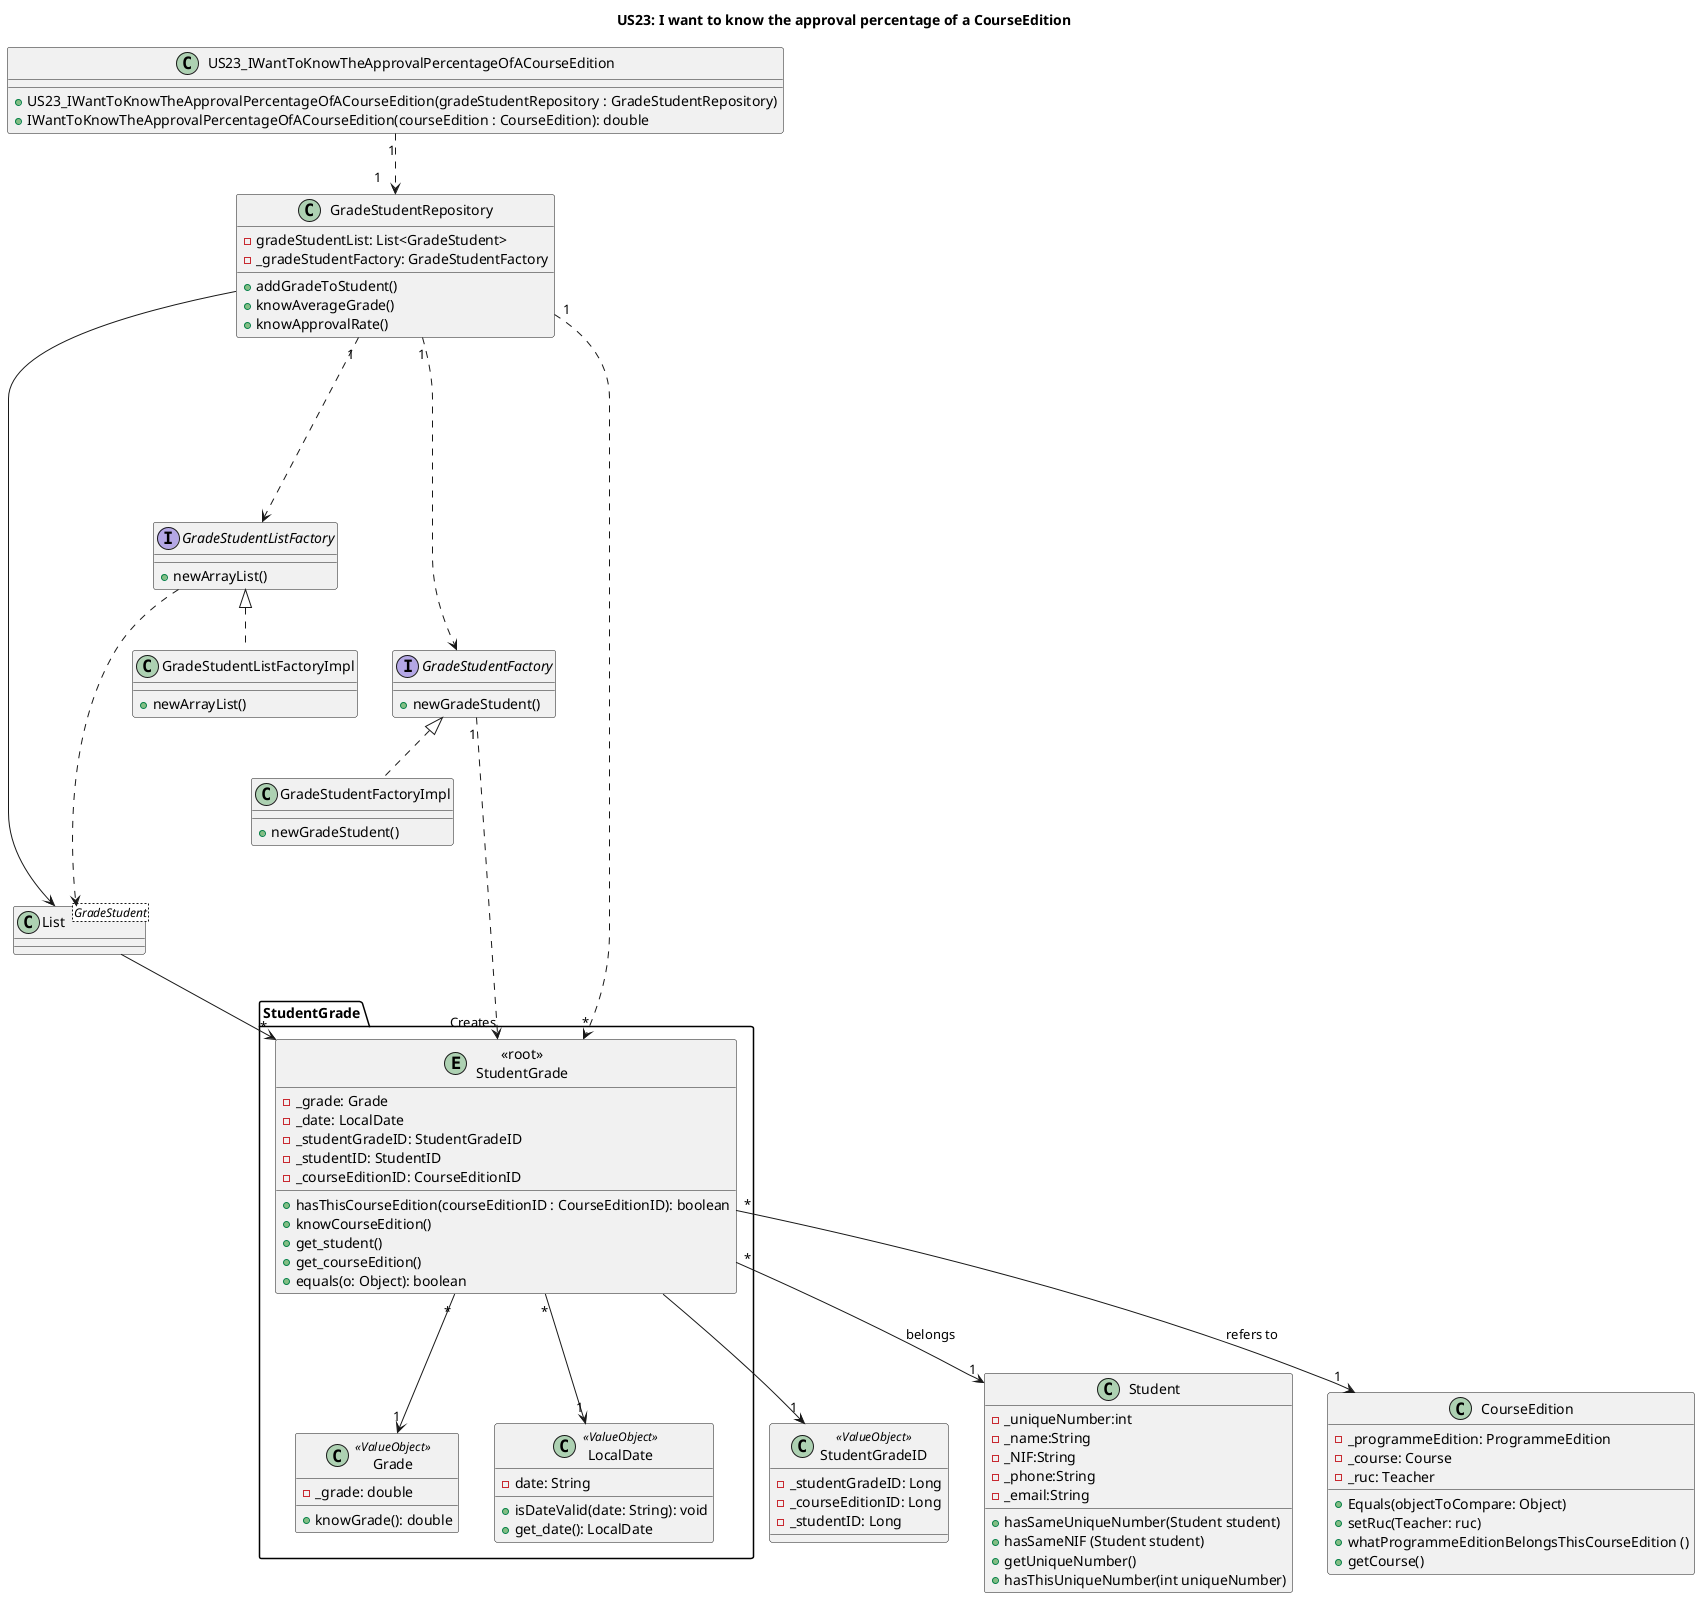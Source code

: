 @startuml
title US23: I want to know the approval percentage of a CourseEdition
'left to right direction

class US23_IWantToKnowTheApprovalPercentageOfACourseEdition  {
    +US23_IWantToKnowTheApprovalPercentageOfACourseEdition(gradeStudentRepository : GradeStudentRepository)
    +IWantToKnowTheApprovalPercentageOfACourseEdition(courseEdition : CourseEdition): double

}

package "StudentGrade" {
entity "<<root>>\nStudentGrade" {
    -_grade: Grade
    -_date: LocalDate
    -_studentGradeID: StudentGradeID
    -_studentID: StudentID
    -_courseEditionID: CourseEditionID
    +hasThisCourseEdition(courseEditionID : CourseEditionID): boolean
    +knowCourseEdition()
    +get_student()
    +get_courseEdition()
    +equals(o: Object): boolean

    }

    class Grade <<ValueObject>> {
    -_grade: double
    +knowGrade(): double
    }

    class LocalDate <<ValueObject>> {
    -date: String
    +isDateValid(date: String): void
    +get_date(): LocalDate
    }
}

class StudentGradeID <<ValueObject>> {
    -_studentGradeID: Long
    -_courseEditionID: Long
    -_studentID: Long
}

class GradeStudentRepository {
    -gradeStudentList: List<GradeStudent>
    - _gradeStudentFactory: GradeStudentFactory
    +addGradeToStudent()
    +knowAverageGrade()
    +knowApprovalRate()
}

class GradeStudentFactoryImpl {
    +newGradeStudent()
}
class List<GradeStudent> {

}

class GradeStudentListFactoryImpl {
    +newArrayList()
}

Interface GradeStudentListFactory {
    +newArrayList()
}

Interface GradeStudentFactory {
    +newGradeStudent()
}

class Student {
    -_uniqueNumber:int
    -_name:String
    -_NIF:String
    -_phone:String
    -_email:String
    +hasSameUniqueNumber(Student student)
    +hasSameNIF (Student student)
    +getUniqueNumber()
    +hasThisUniqueNumber(int uniqueNumber)
}

class CourseEdition {
    -_programmeEdition: ProgrammeEdition
    -_course: Course
    -_ruc: Teacher
    +Equals(objectToCompare: Object)
    +setRuc(Teacher: ruc)
    +whatProgrammeEditionBelongsThisCourseEdition ()
    +getCourse()
}

"<<root>>\nStudentGrade" "*" --> "1" Grade
"<<root>>\nStudentGrade" "*" --> "1" LocalDate
"<<root>>\nStudentGrade" --> "1" StudentGradeID
"<<root>>\nStudentGrade" "*" --> "1" Student: belongs
"<<root>>\nStudentGrade""*" --> "1" CourseEdition: refers to
GradeStudentRepository "1" ....> GradeStudentFactory
GradeStudentFactory "1" ....> "Creates" "<<root>>\nStudentGrade"
GradeStudentRepository "1" ....> "*" "<<root>>\nStudentGrade"
GradeStudentRepository "1" ....> GradeStudentListFactory
GradeStudentListFactory  <|..  GradeStudentListFactoryImpl
GradeStudentListFactory  ....>  List
GradeStudentRepository  -->  List
List --> "*" "<<root>>\nStudentGrade"
GradeStudentFactory  <|..  GradeStudentFactoryImpl



US23_IWantToKnowTheApprovalPercentageOfACourseEdition "1" ..> "1    " GradeStudentRepository
@enduml